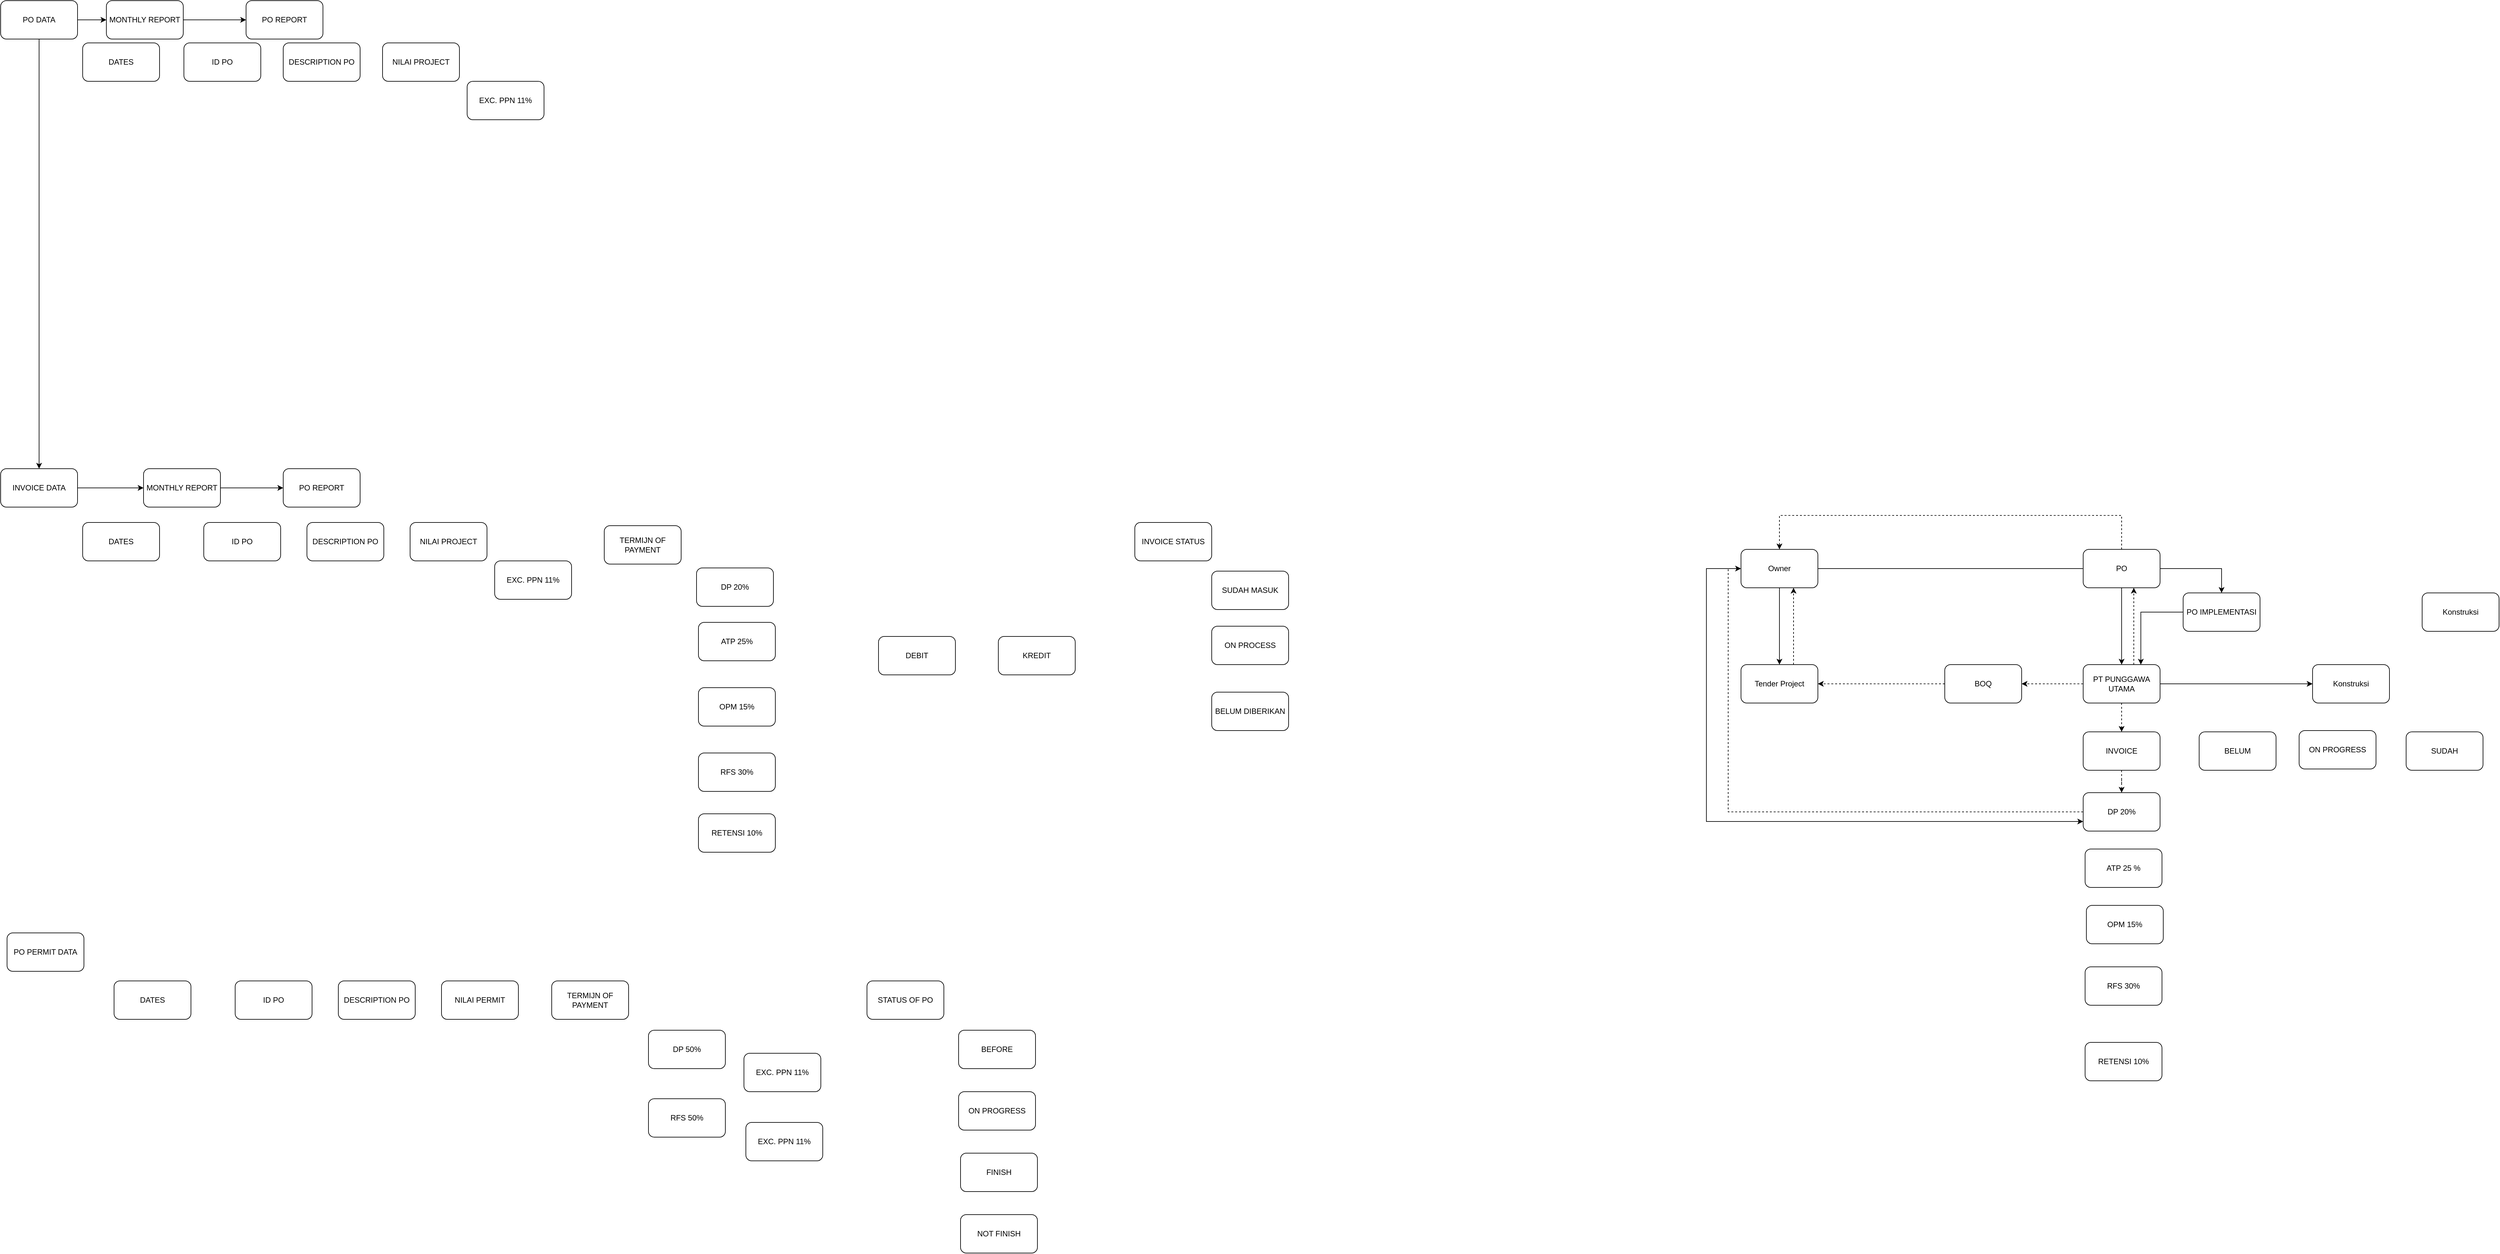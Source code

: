 <mxfile version="20.5.3" type="github">
  <diagram id="zwPZa73-P1lnx8H_J387" name="Halaman-1">
    <mxGraphModel dx="1422" dy="794" grid="0" gridSize="10" guides="1" tooltips="1" connect="1" arrows="1" fold="1" page="1" pageScale="1" pageWidth="4681" pageHeight="3300" math="0" shadow="0">
      <root>
        <mxCell id="0" />
        <mxCell id="1" parent="0" />
        <mxCell id="AZBUk-cfIWDi0z4D1h4j-29" style="edgeStyle=orthogonalEdgeStyle;rounded=0;orthogonalLoop=1;jettySize=auto;html=1;" edge="1" parent="1" source="AZBUk-cfIWDi0z4D1h4j-1" target="AZBUk-cfIWDi0z4D1h4j-25">
          <mxGeometry relative="1" as="geometry" />
        </mxCell>
        <mxCell id="AZBUk-cfIWDi0z4D1h4j-1" value="INVOICE DATA" style="rounded=1;whiteSpace=wrap;html=1;" vertex="1" parent="1">
          <mxGeometry x="106" y="1051" width="120" height="60" as="geometry" />
        </mxCell>
        <mxCell id="AZBUk-cfIWDi0z4D1h4j-27" style="edgeStyle=orthogonalEdgeStyle;rounded=0;orthogonalLoop=1;jettySize=auto;html=1;entryX=0.5;entryY=0;entryDx=0;entryDy=0;" edge="1" parent="1" source="AZBUk-cfIWDi0z4D1h4j-2" target="AZBUk-cfIWDi0z4D1h4j-1">
          <mxGeometry relative="1" as="geometry" />
        </mxCell>
        <mxCell id="AZBUk-cfIWDi0z4D1h4j-33" style="edgeStyle=orthogonalEdgeStyle;rounded=0;orthogonalLoop=1;jettySize=auto;html=1;" edge="1" parent="1" source="AZBUk-cfIWDi0z4D1h4j-2" target="AZBUk-cfIWDi0z4D1h4j-31">
          <mxGeometry relative="1" as="geometry" />
        </mxCell>
        <mxCell id="AZBUk-cfIWDi0z4D1h4j-2" value="PO DATA" style="rounded=1;whiteSpace=wrap;html=1;" vertex="1" parent="1">
          <mxGeometry x="106" y="320" width="120" height="60" as="geometry" />
        </mxCell>
        <mxCell id="AZBUk-cfIWDi0z4D1h4j-3" value="DATES" style="rounded=1;whiteSpace=wrap;html=1;" vertex="1" parent="1">
          <mxGeometry x="234" y="386" width="120" height="60" as="geometry" />
        </mxCell>
        <mxCell id="AZBUk-cfIWDi0z4D1h4j-4" value="ID PO" style="rounded=1;whiteSpace=wrap;html=1;" vertex="1" parent="1">
          <mxGeometry x="392" y="386" width="120" height="60" as="geometry" />
        </mxCell>
        <mxCell id="AZBUk-cfIWDi0z4D1h4j-5" value="DESCRIPTION PO" style="rounded=1;whiteSpace=wrap;html=1;" vertex="1" parent="1">
          <mxGeometry x="547" y="386" width="120" height="60" as="geometry" />
        </mxCell>
        <mxCell id="AZBUk-cfIWDi0z4D1h4j-6" value="NILAI PROJECT" style="rounded=1;whiteSpace=wrap;html=1;" vertex="1" parent="1">
          <mxGeometry x="702" y="386" width="120" height="60" as="geometry" />
        </mxCell>
        <mxCell id="AZBUk-cfIWDi0z4D1h4j-7" value="EXC. PPN 11%" style="rounded=1;whiteSpace=wrap;html=1;" vertex="1" parent="1">
          <mxGeometry x="834" y="446" width="120" height="60" as="geometry" />
        </mxCell>
        <mxCell id="AZBUk-cfIWDi0z4D1h4j-8" value="TERMIJN OF PAYMENT" style="rounded=1;whiteSpace=wrap;html=1;" vertex="1" parent="1">
          <mxGeometry x="1048" y="1140" width="120" height="60" as="geometry" />
        </mxCell>
        <mxCell id="AZBUk-cfIWDi0z4D1h4j-9" value="DP 20%" style="rounded=1;whiteSpace=wrap;html=1;" vertex="1" parent="1">
          <mxGeometry x="1192" y="1206" width="120" height="60" as="geometry" />
        </mxCell>
        <mxCell id="AZBUk-cfIWDi0z4D1h4j-10" value="ATP 25%" style="rounded=1;whiteSpace=wrap;html=1;" vertex="1" parent="1">
          <mxGeometry x="1195" y="1291" width="120" height="60" as="geometry" />
        </mxCell>
        <mxCell id="AZBUk-cfIWDi0z4D1h4j-11" value="OPM 15%" style="rounded=1;whiteSpace=wrap;html=1;" vertex="1" parent="1">
          <mxGeometry x="1195" y="1393" width="120" height="60" as="geometry" />
        </mxCell>
        <mxCell id="AZBUk-cfIWDi0z4D1h4j-12" value="RFS 30%" style="rounded=1;whiteSpace=wrap;html=1;" vertex="1" parent="1">
          <mxGeometry x="1195" y="1495" width="120" height="60" as="geometry" />
        </mxCell>
        <mxCell id="AZBUk-cfIWDi0z4D1h4j-13" value="RETENSI 10%" style="rounded=1;whiteSpace=wrap;html=1;" vertex="1" parent="1">
          <mxGeometry x="1195" y="1590" width="120" height="60" as="geometry" />
        </mxCell>
        <mxCell id="AZBUk-cfIWDi0z4D1h4j-14" value="DATES" style="rounded=1;whiteSpace=wrap;html=1;" vertex="1" parent="1">
          <mxGeometry x="234" y="1135" width="120" height="60" as="geometry" />
        </mxCell>
        <mxCell id="AZBUk-cfIWDi0z4D1h4j-15" value="ID PO" style="rounded=1;whiteSpace=wrap;html=1;" vertex="1" parent="1">
          <mxGeometry x="423" y="1135" width="120" height="60" as="geometry" />
        </mxCell>
        <mxCell id="AZBUk-cfIWDi0z4D1h4j-16" value="DESCRIPTION PO" style="rounded=1;whiteSpace=wrap;html=1;" vertex="1" parent="1">
          <mxGeometry x="584" y="1135" width="120" height="60" as="geometry" />
        </mxCell>
        <mxCell id="AZBUk-cfIWDi0z4D1h4j-17" value="NILAI PROJECT" style="rounded=1;whiteSpace=wrap;html=1;" vertex="1" parent="1">
          <mxGeometry x="745" y="1135" width="120" height="60" as="geometry" />
        </mxCell>
        <mxCell id="AZBUk-cfIWDi0z4D1h4j-18" value="EXC. PPN 11%" style="rounded=1;whiteSpace=wrap;html=1;" vertex="1" parent="1">
          <mxGeometry x="877" y="1195" width="120" height="60" as="geometry" />
        </mxCell>
        <mxCell id="AZBUk-cfIWDi0z4D1h4j-19" value="DEBIT" style="rounded=1;whiteSpace=wrap;html=1;" vertex="1" parent="1">
          <mxGeometry x="1476" y="1313" width="120" height="60" as="geometry" />
        </mxCell>
        <mxCell id="AZBUk-cfIWDi0z4D1h4j-20" value="KREDIT" style="rounded=1;whiteSpace=wrap;html=1;" vertex="1" parent="1">
          <mxGeometry x="1663" y="1313" width="120" height="60" as="geometry" />
        </mxCell>
        <mxCell id="AZBUk-cfIWDi0z4D1h4j-21" value="INVOICE STATUS" style="rounded=1;whiteSpace=wrap;html=1;" vertex="1" parent="1">
          <mxGeometry x="1876" y="1135" width="120" height="60" as="geometry" />
        </mxCell>
        <mxCell id="AZBUk-cfIWDi0z4D1h4j-22" value="SUDAH MASUK" style="rounded=1;whiteSpace=wrap;html=1;" vertex="1" parent="1">
          <mxGeometry x="1996" y="1211" width="120" height="60" as="geometry" />
        </mxCell>
        <mxCell id="AZBUk-cfIWDi0z4D1h4j-23" value="ON PROCESS" style="rounded=1;whiteSpace=wrap;html=1;" vertex="1" parent="1">
          <mxGeometry x="1996" y="1297" width="120" height="60" as="geometry" />
        </mxCell>
        <mxCell id="AZBUk-cfIWDi0z4D1h4j-24" value="BELUM DIBERIKAN" style="rounded=1;whiteSpace=wrap;html=1;" vertex="1" parent="1">
          <mxGeometry x="1996" y="1400" width="120" height="60" as="geometry" />
        </mxCell>
        <mxCell id="AZBUk-cfIWDi0z4D1h4j-30" style="edgeStyle=orthogonalEdgeStyle;rounded=0;orthogonalLoop=1;jettySize=auto;html=1;exitX=1;exitY=0.5;exitDx=0;exitDy=0;entryX=0;entryY=0.5;entryDx=0;entryDy=0;" edge="1" parent="1" source="AZBUk-cfIWDi0z4D1h4j-25" target="AZBUk-cfIWDi0z4D1h4j-26">
          <mxGeometry relative="1" as="geometry" />
        </mxCell>
        <mxCell id="AZBUk-cfIWDi0z4D1h4j-25" value="MONTHLY REPORT" style="rounded=1;whiteSpace=wrap;html=1;" vertex="1" parent="1">
          <mxGeometry x="329" y="1051" width="120" height="60" as="geometry" />
        </mxCell>
        <mxCell id="AZBUk-cfIWDi0z4D1h4j-26" value="PO REPORT" style="rounded=1;whiteSpace=wrap;html=1;" vertex="1" parent="1">
          <mxGeometry x="547" y="1051" width="120" height="60" as="geometry" />
        </mxCell>
        <mxCell id="AZBUk-cfIWDi0z4D1h4j-28" value="PO PERMIT DATA" style="rounded=1;whiteSpace=wrap;html=1;" vertex="1" parent="1">
          <mxGeometry x="116" y="1776" width="120" height="60" as="geometry" />
        </mxCell>
        <mxCell id="AZBUk-cfIWDi0z4D1h4j-34" style="edgeStyle=orthogonalEdgeStyle;rounded=0;orthogonalLoop=1;jettySize=auto;html=1;" edge="1" parent="1" source="AZBUk-cfIWDi0z4D1h4j-31" target="AZBUk-cfIWDi0z4D1h4j-32">
          <mxGeometry relative="1" as="geometry" />
        </mxCell>
        <mxCell id="AZBUk-cfIWDi0z4D1h4j-31" value="MONTHLY REPORT" style="rounded=1;whiteSpace=wrap;html=1;" vertex="1" parent="1">
          <mxGeometry x="271" y="320" width="120" height="60" as="geometry" />
        </mxCell>
        <mxCell id="AZBUk-cfIWDi0z4D1h4j-32" value="PO REPORT" style="rounded=1;whiteSpace=wrap;html=1;" vertex="1" parent="1">
          <mxGeometry x="489" y="320" width="120" height="60" as="geometry" />
        </mxCell>
        <mxCell id="AZBUk-cfIWDi0z4D1h4j-35" value="DATES" style="rounded=1;whiteSpace=wrap;html=1;" vertex="1" parent="1">
          <mxGeometry x="283" y="1851" width="120" height="60" as="geometry" />
        </mxCell>
        <mxCell id="AZBUk-cfIWDi0z4D1h4j-36" value="ID PO" style="rounded=1;whiteSpace=wrap;html=1;" vertex="1" parent="1">
          <mxGeometry x="472" y="1851" width="120" height="60" as="geometry" />
        </mxCell>
        <mxCell id="AZBUk-cfIWDi0z4D1h4j-37" value="DESCRIPTION PO" style="rounded=1;whiteSpace=wrap;html=1;" vertex="1" parent="1">
          <mxGeometry x="633" y="1851" width="120" height="60" as="geometry" />
        </mxCell>
        <mxCell id="AZBUk-cfIWDi0z4D1h4j-38" value="NILAI PERMIT" style="rounded=1;whiteSpace=wrap;html=1;" vertex="1" parent="1">
          <mxGeometry x="794" y="1851" width="120" height="60" as="geometry" />
        </mxCell>
        <mxCell id="AZBUk-cfIWDi0z4D1h4j-39" value="TERMIJN OF PAYMENT" style="rounded=1;whiteSpace=wrap;html=1;" vertex="1" parent="1">
          <mxGeometry x="966" y="1851" width="120" height="60" as="geometry" />
        </mxCell>
        <mxCell id="AZBUk-cfIWDi0z4D1h4j-40" value="DP 50%" style="rounded=1;whiteSpace=wrap;html=1;" vertex="1" parent="1">
          <mxGeometry x="1117" y="1928" width="120" height="60" as="geometry" />
        </mxCell>
        <mxCell id="AZBUk-cfIWDi0z4D1h4j-41" value="RFS 50%" style="rounded=1;whiteSpace=wrap;html=1;" vertex="1" parent="1">
          <mxGeometry x="1117" y="2035" width="120" height="60" as="geometry" />
        </mxCell>
        <mxCell id="AZBUk-cfIWDi0z4D1h4j-42" value="EXC. PPN 11%" style="rounded=1;whiteSpace=wrap;html=1;" vertex="1" parent="1">
          <mxGeometry x="1266" y="1964" width="120" height="60" as="geometry" />
        </mxCell>
        <mxCell id="AZBUk-cfIWDi0z4D1h4j-43" value="EXC. PPN 11%" style="rounded=1;whiteSpace=wrap;html=1;" vertex="1" parent="1">
          <mxGeometry x="1269" y="2072" width="120" height="60" as="geometry" />
        </mxCell>
        <mxCell id="AZBUk-cfIWDi0z4D1h4j-44" value="STATUS OF PO" style="rounded=1;whiteSpace=wrap;html=1;" vertex="1" parent="1">
          <mxGeometry x="1458" y="1851" width="120" height="60" as="geometry" />
        </mxCell>
        <mxCell id="AZBUk-cfIWDi0z4D1h4j-45" value="BEFORE" style="rounded=1;whiteSpace=wrap;html=1;" vertex="1" parent="1">
          <mxGeometry x="1601" y="1928" width="120" height="60" as="geometry" />
        </mxCell>
        <mxCell id="AZBUk-cfIWDi0z4D1h4j-46" value="ON PROGRESS" style="rounded=1;whiteSpace=wrap;html=1;" vertex="1" parent="1">
          <mxGeometry x="1601" y="2024" width="120" height="60" as="geometry" />
        </mxCell>
        <mxCell id="AZBUk-cfIWDi0z4D1h4j-47" value="FINISH" style="rounded=1;whiteSpace=wrap;html=1;" vertex="1" parent="1">
          <mxGeometry x="1604" y="2120" width="120" height="60" as="geometry" />
        </mxCell>
        <mxCell id="AZBUk-cfIWDi0z4D1h4j-48" value="NOT FINISH" style="rounded=1;whiteSpace=wrap;html=1;" vertex="1" parent="1">
          <mxGeometry x="1604" y="2216" width="120" height="60" as="geometry" />
        </mxCell>
        <mxCell id="AZBUk-cfIWDi0z4D1h4j-63" style="edgeStyle=orthogonalEdgeStyle;rounded=0;orthogonalLoop=1;jettySize=auto;html=1;" edge="1" parent="1" source="AZBUk-cfIWDi0z4D1h4j-58" target="AZBUk-cfIWDi0z4D1h4j-59">
          <mxGeometry relative="1" as="geometry" />
        </mxCell>
        <mxCell id="AZBUk-cfIWDi0z4D1h4j-72" style="edgeStyle=orthogonalEdgeStyle;rounded=0;orthogonalLoop=1;jettySize=auto;html=1;startArrow=none;" edge="1" parent="1" source="AZBUk-cfIWDi0z4D1h4j-71" target="AZBUk-cfIWDi0z4D1h4j-68">
          <mxGeometry relative="1" as="geometry" />
        </mxCell>
        <mxCell id="AZBUk-cfIWDi0z4D1h4j-94" style="edgeStyle=orthogonalEdgeStyle;rounded=0;orthogonalLoop=1;jettySize=auto;html=1;entryX=0;entryY=0.75;entryDx=0;entryDy=0;" edge="1" parent="1" source="AZBUk-cfIWDi0z4D1h4j-58" target="AZBUk-cfIWDi0z4D1h4j-85">
          <mxGeometry relative="1" as="geometry">
            <Array as="points">
              <mxPoint x="2768" y="1207" />
              <mxPoint x="2768" y="1602" />
            </Array>
          </mxGeometry>
        </mxCell>
        <mxCell id="AZBUk-cfIWDi0z4D1h4j-58" value="Owner" style="rounded=1;whiteSpace=wrap;html=1;" vertex="1" parent="1">
          <mxGeometry x="2822" y="1177" width="120" height="60" as="geometry" />
        </mxCell>
        <mxCell id="AZBUk-cfIWDi0z4D1h4j-74" style="edgeStyle=orthogonalEdgeStyle;rounded=0;orthogonalLoop=1;jettySize=auto;html=1;dashed=1;" edge="1" parent="1" source="AZBUk-cfIWDi0z4D1h4j-59" target="AZBUk-cfIWDi0z4D1h4j-58">
          <mxGeometry relative="1" as="geometry">
            <Array as="points">
              <mxPoint x="2904" y="1301" />
              <mxPoint x="2904" y="1301" />
            </Array>
          </mxGeometry>
        </mxCell>
        <mxCell id="AZBUk-cfIWDi0z4D1h4j-59" value="Tender Project" style="rounded=1;whiteSpace=wrap;html=1;" vertex="1" parent="1">
          <mxGeometry x="2822" y="1357" width="120" height="60" as="geometry" />
        </mxCell>
        <mxCell id="AZBUk-cfIWDi0z4D1h4j-62" style="edgeStyle=orthogonalEdgeStyle;rounded=0;orthogonalLoop=1;jettySize=auto;html=1;entryX=1;entryY=0.5;entryDx=0;entryDy=0;dashed=1;" edge="1" parent="1" source="AZBUk-cfIWDi0z4D1h4j-67" target="AZBUk-cfIWDi0z4D1h4j-59">
          <mxGeometry relative="1" as="geometry">
            <mxPoint x="3076" y="1387" as="sourcePoint" />
          </mxGeometry>
        </mxCell>
        <mxCell id="AZBUk-cfIWDi0z4D1h4j-67" value="BOQ" style="rounded=1;whiteSpace=wrap;html=1;" vertex="1" parent="1">
          <mxGeometry x="3140" y="1357" width="120" height="60" as="geometry" />
        </mxCell>
        <mxCell id="AZBUk-cfIWDi0z4D1h4j-69" style="edgeStyle=orthogonalEdgeStyle;rounded=0;orthogonalLoop=1;jettySize=auto;html=1;dashed=1;" edge="1" parent="1" source="AZBUk-cfIWDi0z4D1h4j-68" target="AZBUk-cfIWDi0z4D1h4j-67">
          <mxGeometry relative="1" as="geometry" />
        </mxCell>
        <mxCell id="AZBUk-cfIWDi0z4D1h4j-75" style="edgeStyle=orthogonalEdgeStyle;rounded=0;orthogonalLoop=1;jettySize=auto;html=1;dashed=1;" edge="1" parent="1" source="AZBUk-cfIWDi0z4D1h4j-68" target="AZBUk-cfIWDi0z4D1h4j-71">
          <mxGeometry relative="1" as="geometry">
            <Array as="points">
              <mxPoint x="3435" y="1299" />
              <mxPoint x="3435" y="1299" />
            </Array>
          </mxGeometry>
        </mxCell>
        <mxCell id="AZBUk-cfIWDi0z4D1h4j-82" style="edgeStyle=orthogonalEdgeStyle;rounded=0;orthogonalLoop=1;jettySize=auto;html=1;entryX=0;entryY=0.5;entryDx=0;entryDy=0;" edge="1" parent="1" source="AZBUk-cfIWDi0z4D1h4j-68" target="AZBUk-cfIWDi0z4D1h4j-80">
          <mxGeometry relative="1" as="geometry" />
        </mxCell>
        <mxCell id="AZBUk-cfIWDi0z4D1h4j-90" style="edgeStyle=orthogonalEdgeStyle;rounded=0;orthogonalLoop=1;jettySize=auto;html=1;dashed=1;" edge="1" parent="1" source="AZBUk-cfIWDi0z4D1h4j-68" target="AZBUk-cfIWDi0z4D1h4j-84">
          <mxGeometry relative="1" as="geometry" />
        </mxCell>
        <mxCell id="AZBUk-cfIWDi0z4D1h4j-68" value="PT PUNGGAWA UTAMA" style="rounded=1;whiteSpace=wrap;html=1;" vertex="1" parent="1">
          <mxGeometry x="3356" y="1357" width="120" height="60" as="geometry" />
        </mxCell>
        <mxCell id="AZBUk-cfIWDi0z4D1h4j-76" style="edgeStyle=orthogonalEdgeStyle;rounded=0;orthogonalLoop=1;jettySize=auto;html=1;entryX=0.5;entryY=0;entryDx=0;entryDy=0;dashed=1;" edge="1" parent="1" source="AZBUk-cfIWDi0z4D1h4j-71" target="AZBUk-cfIWDi0z4D1h4j-58">
          <mxGeometry relative="1" as="geometry">
            <Array as="points">
              <mxPoint x="3416" y="1124" />
              <mxPoint x="2882" y="1124" />
            </Array>
          </mxGeometry>
        </mxCell>
        <mxCell id="AZBUk-cfIWDi0z4D1h4j-78" style="edgeStyle=orthogonalEdgeStyle;rounded=0;orthogonalLoop=1;jettySize=auto;html=1;" edge="1" parent="1" source="AZBUk-cfIWDi0z4D1h4j-71" target="AZBUk-cfIWDi0z4D1h4j-77">
          <mxGeometry relative="1" as="geometry" />
        </mxCell>
        <mxCell id="AZBUk-cfIWDi0z4D1h4j-71" value="PO" style="rounded=1;whiteSpace=wrap;html=1;" vertex="1" parent="1">
          <mxGeometry x="3356" y="1177" width="120" height="60" as="geometry" />
        </mxCell>
        <mxCell id="AZBUk-cfIWDi0z4D1h4j-73" value="" style="edgeStyle=orthogonalEdgeStyle;rounded=0;orthogonalLoop=1;jettySize=auto;html=1;endArrow=none;" edge="1" parent="1" source="AZBUk-cfIWDi0z4D1h4j-58" target="AZBUk-cfIWDi0z4D1h4j-71">
          <mxGeometry relative="1" as="geometry">
            <mxPoint x="2942" y="1207" as="sourcePoint" />
            <mxPoint x="3416" y="1357" as="targetPoint" />
          </mxGeometry>
        </mxCell>
        <mxCell id="AZBUk-cfIWDi0z4D1h4j-81" style="edgeStyle=orthogonalEdgeStyle;rounded=0;orthogonalLoop=1;jettySize=auto;html=1;entryX=0.75;entryY=0;entryDx=0;entryDy=0;" edge="1" parent="1" source="AZBUk-cfIWDi0z4D1h4j-77" target="AZBUk-cfIWDi0z4D1h4j-68">
          <mxGeometry relative="1" as="geometry" />
        </mxCell>
        <mxCell id="AZBUk-cfIWDi0z4D1h4j-77" value="PO IMPLEMENTASI" style="rounded=1;whiteSpace=wrap;html=1;" vertex="1" parent="1">
          <mxGeometry x="3512" y="1245" width="120" height="60" as="geometry" />
        </mxCell>
        <mxCell id="AZBUk-cfIWDi0z4D1h4j-80" value="Konstruksi" style="rounded=1;whiteSpace=wrap;html=1;" vertex="1" parent="1">
          <mxGeometry x="3714" y="1357" width="120" height="60" as="geometry" />
        </mxCell>
        <mxCell id="AZBUk-cfIWDi0z4D1h4j-83" value="Konstruksi" style="rounded=1;whiteSpace=wrap;html=1;" vertex="1" parent="1">
          <mxGeometry x="3885" y="1245" width="120" height="60" as="geometry" />
        </mxCell>
        <mxCell id="AZBUk-cfIWDi0z4D1h4j-92" style="edgeStyle=orthogonalEdgeStyle;rounded=0;orthogonalLoop=1;jettySize=auto;html=1;dashed=1;" edge="1" parent="1" source="AZBUk-cfIWDi0z4D1h4j-84" target="AZBUk-cfIWDi0z4D1h4j-85">
          <mxGeometry relative="1" as="geometry" />
        </mxCell>
        <mxCell id="AZBUk-cfIWDi0z4D1h4j-84" value="INVOICE" style="rounded=1;whiteSpace=wrap;html=1;" vertex="1" parent="1">
          <mxGeometry x="3356" y="1462" width="120" height="60" as="geometry" />
        </mxCell>
        <mxCell id="AZBUk-cfIWDi0z4D1h4j-93" style="edgeStyle=orthogonalEdgeStyle;rounded=0;orthogonalLoop=1;jettySize=auto;html=1;entryX=0;entryY=0.5;entryDx=0;entryDy=0;dashed=1;" edge="1" parent="1" source="AZBUk-cfIWDi0z4D1h4j-85" target="AZBUk-cfIWDi0z4D1h4j-58">
          <mxGeometry relative="1" as="geometry">
            <mxPoint x="2710" y="1486" as="targetPoint" />
          </mxGeometry>
        </mxCell>
        <mxCell id="AZBUk-cfIWDi0z4D1h4j-85" value="DP 20%" style="rounded=1;whiteSpace=wrap;html=1;" vertex="1" parent="1">
          <mxGeometry x="3356" y="1557" width="120" height="60" as="geometry" />
        </mxCell>
        <mxCell id="AZBUk-cfIWDi0z4D1h4j-86" value="ATP 25 %" style="rounded=1;whiteSpace=wrap;html=1;" vertex="1" parent="1">
          <mxGeometry x="3359" y="1645" width="120" height="60" as="geometry" />
        </mxCell>
        <mxCell id="AZBUk-cfIWDi0z4D1h4j-87" value="OPM 15%" style="rounded=1;whiteSpace=wrap;html=1;" vertex="1" parent="1">
          <mxGeometry x="3361" y="1733" width="120" height="60" as="geometry" />
        </mxCell>
        <mxCell id="AZBUk-cfIWDi0z4D1h4j-88" value="RFS 30%" style="rounded=1;whiteSpace=wrap;html=1;" vertex="1" parent="1">
          <mxGeometry x="3359" y="1829" width="120" height="60" as="geometry" />
        </mxCell>
        <mxCell id="AZBUk-cfIWDi0z4D1h4j-89" value="RETENSI 10%" style="rounded=1;whiteSpace=wrap;html=1;" vertex="1" parent="1">
          <mxGeometry x="3359" y="1947" width="120" height="60" as="geometry" />
        </mxCell>
        <mxCell id="AZBUk-cfIWDi0z4D1h4j-95" value="BELUM" style="rounded=1;whiteSpace=wrap;html=1;" vertex="1" parent="1">
          <mxGeometry x="3537" y="1462" width="120" height="60" as="geometry" />
        </mxCell>
        <mxCell id="AZBUk-cfIWDi0z4D1h4j-96" value="SUDAH" style="rounded=1;whiteSpace=wrap;html=1;" vertex="1" parent="1">
          <mxGeometry x="3860" y="1462" width="120" height="60" as="geometry" />
        </mxCell>
        <mxCell id="AZBUk-cfIWDi0z4D1h4j-97" value="ON PROGRESS" style="rounded=1;whiteSpace=wrap;html=1;" vertex="1" parent="1">
          <mxGeometry x="3693" y="1460" width="120" height="60" as="geometry" />
        </mxCell>
      </root>
    </mxGraphModel>
  </diagram>
</mxfile>
